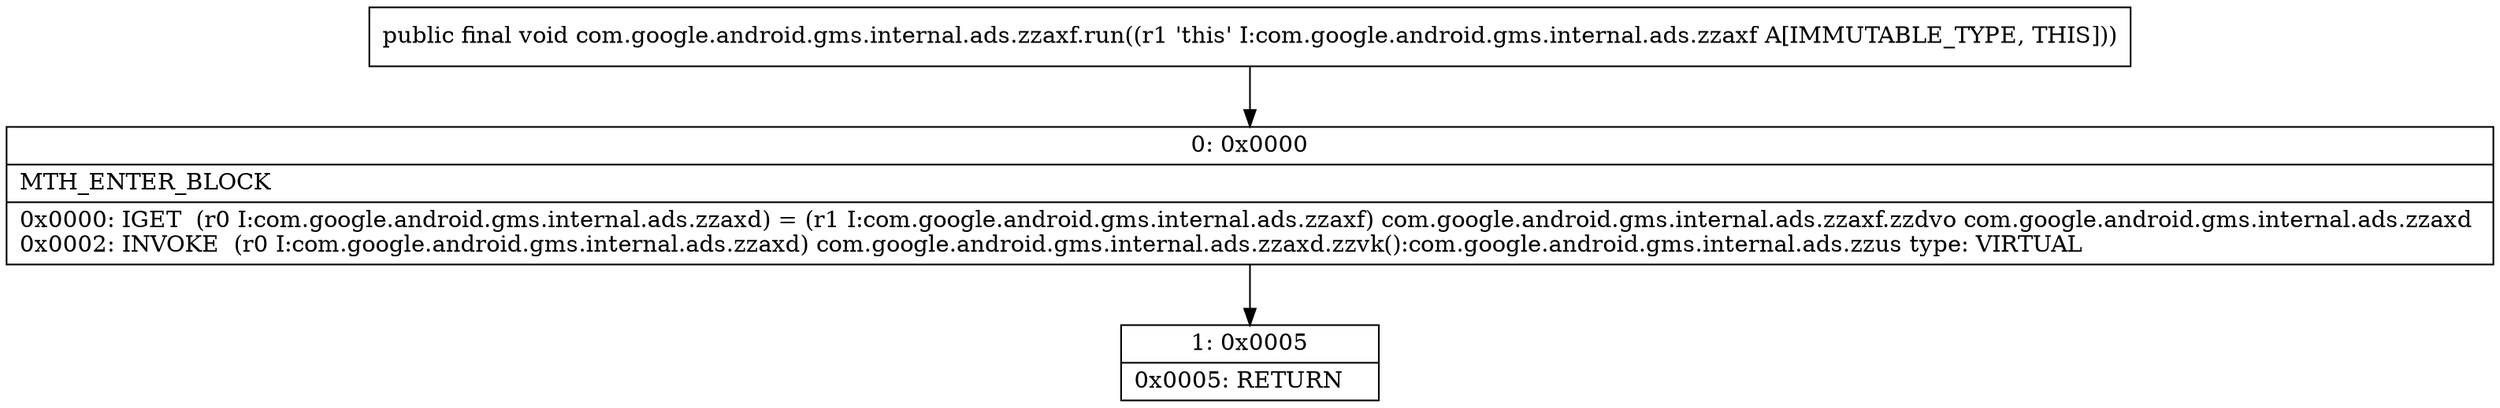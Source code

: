 digraph "CFG forcom.google.android.gms.internal.ads.zzaxf.run()V" {
Node_0 [shape=record,label="{0\:\ 0x0000|MTH_ENTER_BLOCK\l|0x0000: IGET  (r0 I:com.google.android.gms.internal.ads.zzaxd) = (r1 I:com.google.android.gms.internal.ads.zzaxf) com.google.android.gms.internal.ads.zzaxf.zzdvo com.google.android.gms.internal.ads.zzaxd \l0x0002: INVOKE  (r0 I:com.google.android.gms.internal.ads.zzaxd) com.google.android.gms.internal.ads.zzaxd.zzvk():com.google.android.gms.internal.ads.zzus type: VIRTUAL \l}"];
Node_1 [shape=record,label="{1\:\ 0x0005|0x0005: RETURN   \l}"];
MethodNode[shape=record,label="{public final void com.google.android.gms.internal.ads.zzaxf.run((r1 'this' I:com.google.android.gms.internal.ads.zzaxf A[IMMUTABLE_TYPE, THIS])) }"];
MethodNode -> Node_0;
Node_0 -> Node_1;
}

